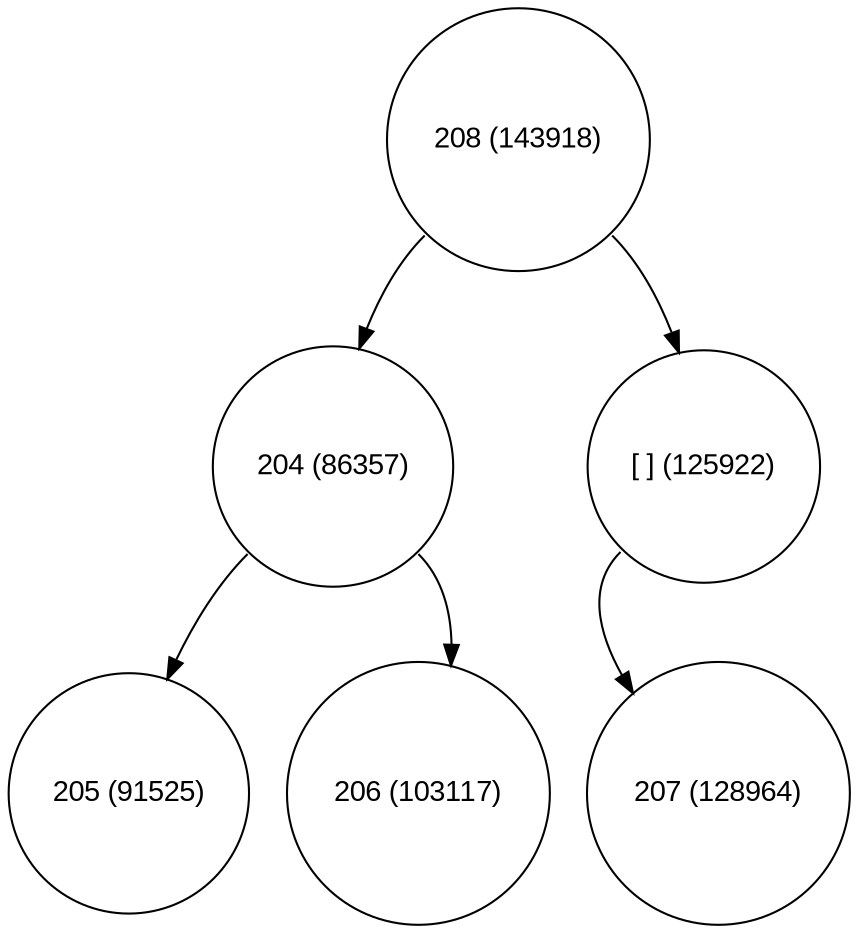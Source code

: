 digraph move_down {
	node [fontname="Arial", shape="circle", width=0.5]; 

	0 [label = "208 (143918)"];
	0:sw -> 1;
	1 [label = "204 (86357)"];
	1:sw -> 3;
	3 [label = "205 (91525)"];
	1:se -> 4;
	4 [label = "206 (103117)"];
	0:se -> 2;
	2 [label = "[ ] (125922)"];
	2:sw -> 5;
	5 [label = "207 (128964)"];
}
